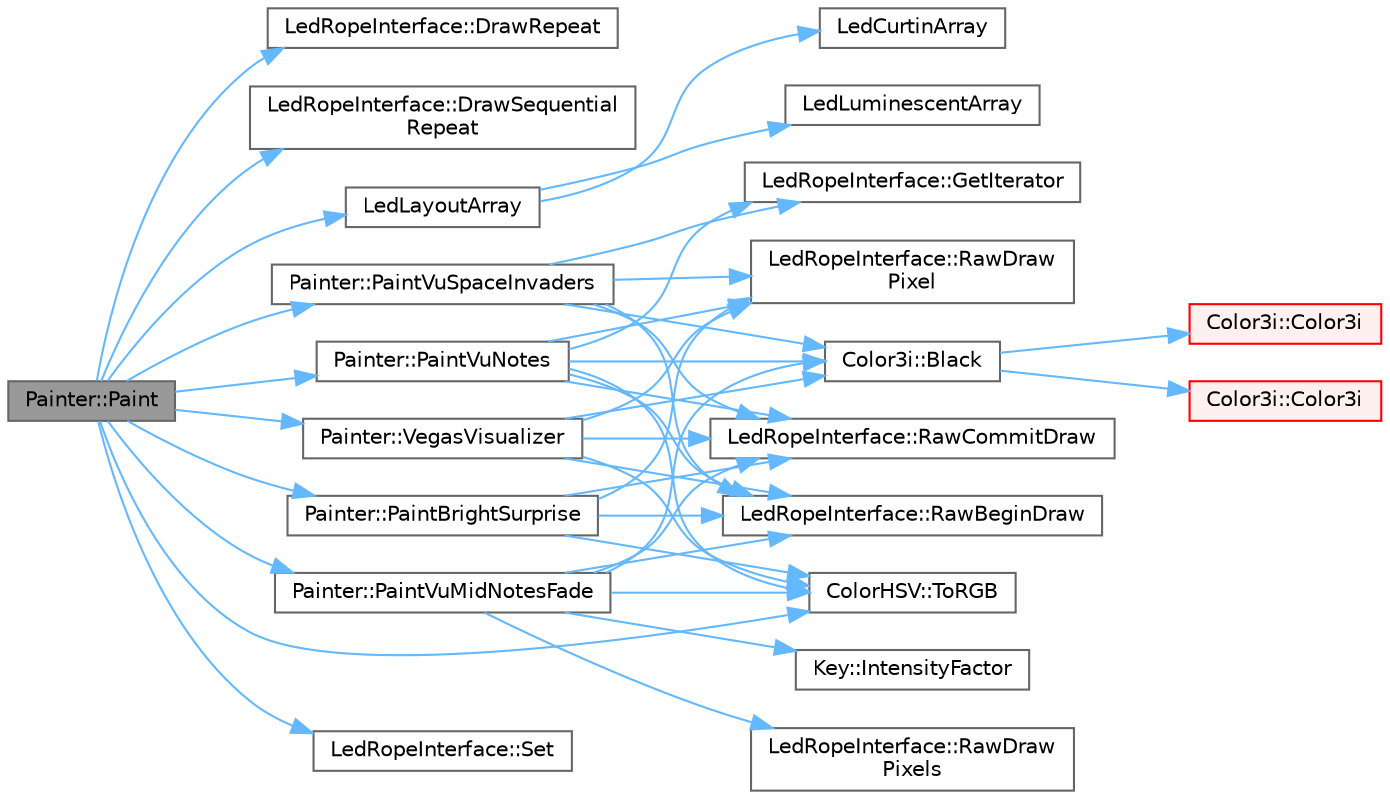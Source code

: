 digraph "Painter::Paint"
{
 // LATEX_PDF_SIZE
  bgcolor="transparent";
  edge [fontname=Helvetica,fontsize=10,labelfontname=Helvetica,labelfontsize=10];
  node [fontname=Helvetica,fontsize=10,shape=box,height=0.2,width=0.4];
  rankdir="LR";
  Node1 [id="Node000001",label="Painter::Paint",height=0.2,width=0.4,color="gray40", fillcolor="grey60", style="filled", fontcolor="black",tooltip=" "];
  Node1 -> Node2 [id="edge1_Node000001_Node000002",color="steelblue1",style="solid",tooltip=" "];
  Node2 [id="Node000002",label="LedRopeInterface::DrawRepeat",height=0.2,width=0.4,color="grey40", fillcolor="white", style="filled",URL="$d2/d84/class_led_rope_interface_aa33d4aedb99e5da50e3e43e354b7d3cc.html#aa33d4aedb99e5da50e3e43e354b7d3cc",tooltip=" "];
  Node1 -> Node3 [id="edge2_Node000001_Node000003",color="steelblue1",style="solid",tooltip=" "];
  Node3 [id="Node000003",label="LedRopeInterface::DrawSequential\lRepeat",height=0.2,width=0.4,color="grey40", fillcolor="white", style="filled",URL="$d2/d84/class_led_rope_interface_ad19c0274cfe19053dfca7c72696cbe2e.html#ad19c0274cfe19053dfca7c72696cbe2e",tooltip=" "];
  Node1 -> Node4 [id="edge3_Node000001_Node000004",color="steelblue1",style="solid",tooltip=" "];
  Node4 [id="Node000004",label="LedLayoutArray",height=0.2,width=0.4,color="grey40", fillcolor="white", style="filled",URL="$df/d0e/led__layout__array_8cpp_aec6f768c4608b191908a77ee3bcd9300.html#aec6f768c4608b191908a77ee3bcd9300",tooltip=" "];
  Node4 -> Node5 [id="edge4_Node000004_Node000005",color="steelblue1",style="solid",tooltip=" "];
  Node5 [id="Node000005",label="LedCurtinArray",height=0.2,width=0.4,color="grey40", fillcolor="white", style="filled",URL="$df/d0e/led__layout__array_8cpp_a0a8f371e181748b271d164205b331a5a.html#a0a8f371e181748b271d164205b331a5a",tooltip=" "];
  Node4 -> Node6 [id="edge5_Node000004_Node000006",color="steelblue1",style="solid",tooltip=" "];
  Node6 [id="Node000006",label="LedLuminescentArray",height=0.2,width=0.4,color="grey40", fillcolor="white", style="filled",URL="$df/d0e/led__layout__array_8cpp_a144a7c7fab707981273217dc33f7aeaf.html#a144a7c7fab707981273217dc33f7aeaf",tooltip=" "];
  Node1 -> Node7 [id="edge6_Node000001_Node000007",color="steelblue1",style="solid",tooltip=" "];
  Node7 [id="Node000007",label="Painter::PaintBrightSurprise",height=0.2,width=0.4,color="grey40", fillcolor="white", style="filled",URL="$dd/d45/struct_painter_a023fedf9449a5964c0c576805a22d049.html#a023fedf9449a5964c0c576805a22d049",tooltip=" "];
  Node7 -> Node8 [id="edge7_Node000007_Node000008",color="steelblue1",style="solid",tooltip=" "];
  Node8 [id="Node000008",label="LedRopeInterface::RawBeginDraw",height=0.2,width=0.4,color="grey40", fillcolor="white", style="filled",URL="$d2/d84/class_led_rope_interface_aabd7b16e96dfbbcf2dac2b21f389d0ac.html#aabd7b16e96dfbbcf2dac2b21f389d0ac",tooltip=" "];
  Node7 -> Node9 [id="edge8_Node000007_Node000009",color="steelblue1",style="solid",tooltip=" "];
  Node9 [id="Node000009",label="LedRopeInterface::RawCommitDraw",height=0.2,width=0.4,color="grey40", fillcolor="white", style="filled",URL="$d2/d84/class_led_rope_interface_a4655ae1b8e1b02b5604bf2303a367e4a.html#a4655ae1b8e1b02b5604bf2303a367e4a",tooltip=" "];
  Node7 -> Node10 [id="edge9_Node000007_Node000010",color="steelblue1",style="solid",tooltip=" "];
  Node10 [id="Node000010",label="LedRopeInterface::RawDraw\lPixel",height=0.2,width=0.4,color="grey40", fillcolor="white", style="filled",URL="$d2/d84/class_led_rope_interface_a0a54c27f180840a5713c0a20f14a8123.html#a0a54c27f180840a5713c0a20f14a8123",tooltip=" "];
  Node7 -> Node11 [id="edge10_Node000007_Node000011",color="steelblue1",style="solid",tooltip=" "];
  Node11 [id="Node000011",label="ColorHSV::ToRGB",height=0.2,width=0.4,color="grey40", fillcolor="white", style="filled",URL="$d7/d38/struct_color_h_s_v_a46c2d7fa61b17ef44d98e7c64798ffe5.html#a46c2d7fa61b17ef44d98e7c64798ffe5",tooltip=" "];
  Node1 -> Node12 [id="edge11_Node000001_Node000012",color="steelblue1",style="solid",tooltip=" "];
  Node12 [id="Node000012",label="Painter::PaintVuMidNotesFade",height=0.2,width=0.4,color="grey40", fillcolor="white", style="filled",URL="$dd/d45/struct_painter_aac192da55e15dd79b498933180c06725.html#aac192da55e15dd79b498933180c06725",tooltip=" "];
  Node12 -> Node13 [id="edge12_Node000012_Node000013",color="steelblue1",style="solid",tooltip=" "];
  Node13 [id="Node000013",label="Color3i::Black",height=0.2,width=0.4,color="grey40", fillcolor="white", style="filled",URL="$de/d12/struct_color3i_af5a85a3006c2ec7d3f4c4132b120e7b9.html#af5a85a3006c2ec7d3f4c4132b120e7b9",tooltip=" "];
  Node13 -> Node14 [id="edge13_Node000013_Node000014",color="steelblue1",style="solid",tooltip=" "];
  Node14 [id="Node000014",label="Color3i::Color3i",height=0.2,width=0.4,color="red", fillcolor="#FFF0F0", style="filled",URL="$de/d12/struct_color3i_a61889348324aefa14c28164d41e98e2a.html#a61889348324aefa14c28164d41e98e2a",tooltip=" "];
  Node13 -> Node16 [id="edge14_Node000013_Node000016",color="steelblue1",style="solid",tooltip=" "];
  Node16 [id="Node000016",label="Color3i::Color3i",height=0.2,width=0.4,color="red", fillcolor="#FFF0F0", style="filled",URL="$de/d12/struct_color3i_a49dcda1c5a2731858de82313748b85a2.html#a49dcda1c5a2731858de82313748b85a2",tooltip=" "];
  Node12 -> Node17 [id="edge15_Node000012_Node000017",color="steelblue1",style="solid",tooltip=" "];
  Node17 [id="Node000017",label="Key::IntensityFactor",height=0.2,width=0.4,color="grey40", fillcolor="white", style="filled",URL="$db/d42/struct_key_a80119f0782ef8806dff00e21fcf71125.html#a80119f0782ef8806dff00e21fcf71125",tooltip=" "];
  Node12 -> Node8 [id="edge16_Node000012_Node000008",color="steelblue1",style="solid",tooltip=" "];
  Node12 -> Node9 [id="edge17_Node000012_Node000009",color="steelblue1",style="solid",tooltip=" "];
  Node12 -> Node18 [id="edge18_Node000012_Node000018",color="steelblue1",style="solid",tooltip=" "];
  Node18 [id="Node000018",label="LedRopeInterface::RawDraw\lPixels",height=0.2,width=0.4,color="grey40", fillcolor="white", style="filled",URL="$d2/d84/class_led_rope_interface_ab3a55e66c3238e90adf4a0889ea4a999.html#ab3a55e66c3238e90adf4a0889ea4a999",tooltip=" "];
  Node12 -> Node11 [id="edge19_Node000012_Node000011",color="steelblue1",style="solid",tooltip=" "];
  Node1 -> Node19 [id="edge20_Node000001_Node000019",color="steelblue1",style="solid",tooltip=" "];
  Node19 [id="Node000019",label="Painter::PaintVuNotes",height=0.2,width=0.4,color="grey40", fillcolor="white", style="filled",URL="$dd/d45/struct_painter_a3b521f31ff7f7249ce1c88ca56f5ad80.html#a3b521f31ff7f7249ce1c88ca56f5ad80",tooltip=" "];
  Node19 -> Node13 [id="edge21_Node000019_Node000013",color="steelblue1",style="solid",tooltip=" "];
  Node19 -> Node20 [id="edge22_Node000019_Node000020",color="steelblue1",style="solid",tooltip=" "];
  Node20 [id="Node000020",label="LedRopeInterface::GetIterator",height=0.2,width=0.4,color="grey40", fillcolor="white", style="filled",URL="$d2/d84/class_led_rope_interface_ac9c28ef970a520f1c117201ea40fee25.html#ac9c28ef970a520f1c117201ea40fee25",tooltip=" "];
  Node19 -> Node8 [id="edge23_Node000019_Node000008",color="steelblue1",style="solid",tooltip=" "];
  Node19 -> Node9 [id="edge24_Node000019_Node000009",color="steelblue1",style="solid",tooltip=" "];
  Node19 -> Node10 [id="edge25_Node000019_Node000010",color="steelblue1",style="solid",tooltip=" "];
  Node19 -> Node11 [id="edge26_Node000019_Node000011",color="steelblue1",style="solid",tooltip=" "];
  Node1 -> Node21 [id="edge27_Node000001_Node000021",color="steelblue1",style="solid",tooltip=" "];
  Node21 [id="Node000021",label="Painter::PaintVuSpaceInvaders",height=0.2,width=0.4,color="grey40", fillcolor="white", style="filled",URL="$dd/d45/struct_painter_a405cd2b8e31b1ad6e8d6abe9ba03c074.html#a405cd2b8e31b1ad6e8d6abe9ba03c074",tooltip=" "];
  Node21 -> Node13 [id="edge28_Node000021_Node000013",color="steelblue1",style="solid",tooltip=" "];
  Node21 -> Node20 [id="edge29_Node000021_Node000020",color="steelblue1",style="solid",tooltip=" "];
  Node21 -> Node8 [id="edge30_Node000021_Node000008",color="steelblue1",style="solid",tooltip=" "];
  Node21 -> Node9 [id="edge31_Node000021_Node000009",color="steelblue1",style="solid",tooltip=" "];
  Node21 -> Node10 [id="edge32_Node000021_Node000010",color="steelblue1",style="solid",tooltip=" "];
  Node1 -> Node22 [id="edge33_Node000001_Node000022",color="steelblue1",style="solid",tooltip=" "];
  Node22 [id="Node000022",label="LedRopeInterface::Set",height=0.2,width=0.4,color="grey40", fillcolor="white", style="filled",URL="$d2/d84/class_led_rope_interface_a6dec1c17848d00d0611cf82a75868c39.html#a6dec1c17848d00d0611cf82a75868c39",tooltip=" "];
  Node1 -> Node11 [id="edge34_Node000001_Node000011",color="steelblue1",style="solid",tooltip=" "];
  Node1 -> Node23 [id="edge35_Node000001_Node000023",color="steelblue1",style="solid",tooltip=" "];
  Node23 [id="Node000023",label="Painter::VegasVisualizer",height=0.2,width=0.4,color="grey40", fillcolor="white", style="filled",URL="$dd/d45/struct_painter_ab6318a63a778550cd78f3eae183cb8dc.html#ab6318a63a778550cd78f3eae183cb8dc",tooltip=" "];
  Node23 -> Node13 [id="edge36_Node000023_Node000013",color="steelblue1",style="solid",tooltip=" "];
  Node23 -> Node8 [id="edge37_Node000023_Node000008",color="steelblue1",style="solid",tooltip=" "];
  Node23 -> Node9 [id="edge38_Node000023_Node000009",color="steelblue1",style="solid",tooltip=" "];
  Node23 -> Node10 [id="edge39_Node000023_Node000010",color="steelblue1",style="solid",tooltip=" "];
  Node23 -> Node11 [id="edge40_Node000023_Node000011",color="steelblue1",style="solid",tooltip=" "];
}
